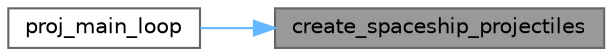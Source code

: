 digraph "create_spaceship_projectiles"
{
 // LATEX_PDF_SIZE
  bgcolor="transparent";
  edge [fontname=Helvetica,fontsize=10,labelfontname=Helvetica,labelfontsize=10];
  node [fontname=Helvetica,fontsize=10,shape=box,height=0.2,width=0.4];
  rankdir="RL";
  Node1 [id="Node000001",label="create_spaceship_projectiles",height=0.2,width=0.4,color="gray40", fillcolor="grey60", style="filled", fontcolor="black",tooltip="Creates projectiles fired by the spaceship."];
  Node1 -> Node2 [id="edge1_Node000001_Node000002",dir="back",color="steelblue1",style="solid",tooltip=" "];
  Node2 [id="Node000002",label="proj_main_loop",height=0.2,width=0.4,color="grey40", fillcolor="white", style="filled",URL="$proj_8c.html#a7a72220d8366dd84709e79ce415862e5",tooltip="Main loop of the project, responsible for handling game states, user input, and rendering."];
}
